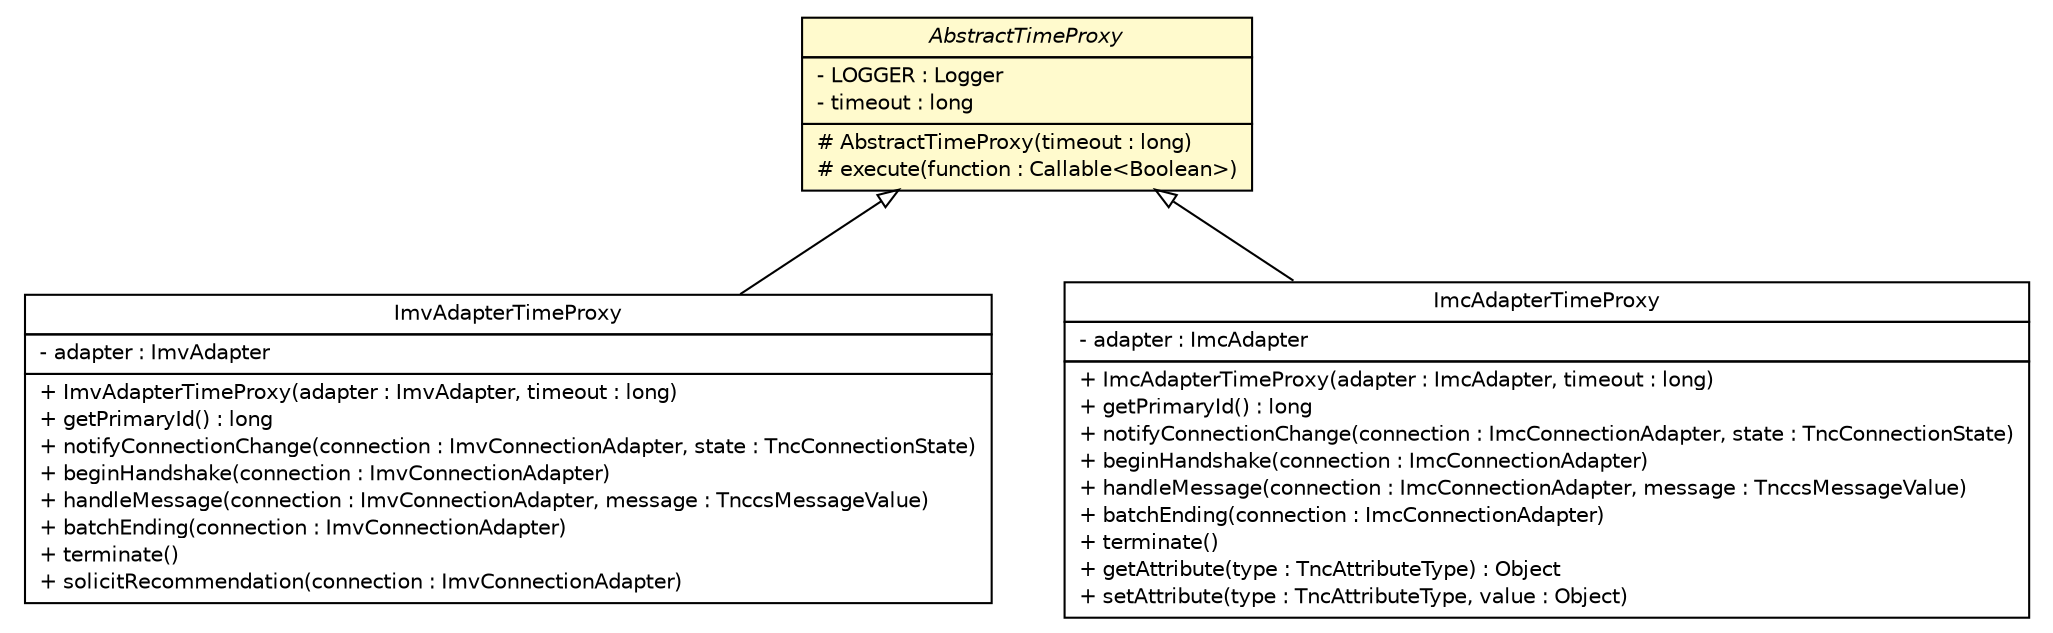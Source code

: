 #!/usr/local/bin/dot
#
# Class diagram 
# Generated by UMLGraph version R5_6 (http://www.umlgraph.org/)
#

digraph G {
	edge [fontname="Helvetica",fontsize=10,labelfontname="Helvetica",labelfontsize=10];
	node [fontname="Helvetica",fontsize=10,shape=plaintext];
	nodesep=0.25;
	ranksep=0.5;
	// de.hsbremen.tc.tnc.tnccs.adapter.im.ImvAdapterTimeProxy
	c5741 [label=<<table title="de.hsbremen.tc.tnc.tnccs.adapter.im.ImvAdapterTimeProxy" border="0" cellborder="1" cellspacing="0" cellpadding="2" port="p" href="./ImvAdapterTimeProxy.html">
		<tr><td><table border="0" cellspacing="0" cellpadding="1">
<tr><td align="center" balign="center"> ImvAdapterTimeProxy </td></tr>
		</table></td></tr>
		<tr><td><table border="0" cellspacing="0" cellpadding="1">
<tr><td align="left" balign="left"> - adapter : ImvAdapter </td></tr>
		</table></td></tr>
		<tr><td><table border="0" cellspacing="0" cellpadding="1">
<tr><td align="left" balign="left"> + ImvAdapterTimeProxy(adapter : ImvAdapter, timeout : long) </td></tr>
<tr><td align="left" balign="left"> + getPrimaryId() : long </td></tr>
<tr><td align="left" balign="left"> + notifyConnectionChange(connection : ImvConnectionAdapter, state : TncConnectionState) </td></tr>
<tr><td align="left" balign="left"> + beginHandshake(connection : ImvConnectionAdapter) </td></tr>
<tr><td align="left" balign="left"> + handleMessage(connection : ImvConnectionAdapter, message : TnccsMessageValue) </td></tr>
<tr><td align="left" balign="left"> + batchEnding(connection : ImvConnectionAdapter) </td></tr>
<tr><td align="left" balign="left"> + terminate() </td></tr>
<tr><td align="left" balign="left"> + solicitRecommendation(connection : ImvConnectionAdapter) </td></tr>
		</table></td></tr>
		</table>>, URL="./ImvAdapterTimeProxy.html", fontname="Helvetica", fontcolor="black", fontsize=10.0];
	// de.hsbremen.tc.tnc.tnccs.adapter.im.ImcAdapterTimeProxy
	c5742 [label=<<table title="de.hsbremen.tc.tnc.tnccs.adapter.im.ImcAdapterTimeProxy" border="0" cellborder="1" cellspacing="0" cellpadding="2" port="p" href="./ImcAdapterTimeProxy.html">
		<tr><td><table border="0" cellspacing="0" cellpadding="1">
<tr><td align="center" balign="center"> ImcAdapterTimeProxy </td></tr>
		</table></td></tr>
		<tr><td><table border="0" cellspacing="0" cellpadding="1">
<tr><td align="left" balign="left"> - adapter : ImcAdapter </td></tr>
		</table></td></tr>
		<tr><td><table border="0" cellspacing="0" cellpadding="1">
<tr><td align="left" balign="left"> + ImcAdapterTimeProxy(adapter : ImcAdapter, timeout : long) </td></tr>
<tr><td align="left" balign="left"> + getPrimaryId() : long </td></tr>
<tr><td align="left" balign="left"> + notifyConnectionChange(connection : ImcConnectionAdapter, state : TncConnectionState) </td></tr>
<tr><td align="left" balign="left"> + beginHandshake(connection : ImcConnectionAdapter) </td></tr>
<tr><td align="left" balign="left"> + handleMessage(connection : ImcConnectionAdapter, message : TnccsMessageValue) </td></tr>
<tr><td align="left" balign="left"> + batchEnding(connection : ImcConnectionAdapter) </td></tr>
<tr><td align="left" balign="left"> + terminate() </td></tr>
<tr><td align="left" balign="left"> + getAttribute(type : TncAttributeType) : Object </td></tr>
<tr><td align="left" balign="left"> + setAttribute(type : TncAttributeType, value : Object) </td></tr>
		</table></td></tr>
		</table>>, URL="./ImcAdapterTimeProxy.html", fontname="Helvetica", fontcolor="black", fontsize=10.0];
	// de.hsbremen.tc.tnc.tnccs.adapter.im.AbstractTimeProxy
	c5751 [label=<<table title="de.hsbremen.tc.tnc.tnccs.adapter.im.AbstractTimeProxy" border="0" cellborder="1" cellspacing="0" cellpadding="2" port="p" bgcolor="lemonChiffon" href="./AbstractTimeProxy.html">
		<tr><td><table border="0" cellspacing="0" cellpadding="1">
<tr><td align="center" balign="center"><font face="Helvetica-Oblique"> AbstractTimeProxy </font></td></tr>
		</table></td></tr>
		<tr><td><table border="0" cellspacing="0" cellpadding="1">
<tr><td align="left" balign="left"> - LOGGER : Logger </td></tr>
<tr><td align="left" balign="left"> - timeout : long </td></tr>
		</table></td></tr>
		<tr><td><table border="0" cellspacing="0" cellpadding="1">
<tr><td align="left" balign="left"> # AbstractTimeProxy(timeout : long) </td></tr>
<tr><td align="left" balign="left"> # execute(function : Callable&lt;Boolean&gt;) </td></tr>
		</table></td></tr>
		</table>>, URL="./AbstractTimeProxy.html", fontname="Helvetica", fontcolor="black", fontsize=10.0];
	//de.hsbremen.tc.tnc.tnccs.adapter.im.ImvAdapterTimeProxy extends de.hsbremen.tc.tnc.tnccs.adapter.im.AbstractTimeProxy
	c5751:p -> c5741:p [dir=back,arrowtail=empty];
	//de.hsbremen.tc.tnc.tnccs.adapter.im.ImcAdapterTimeProxy extends de.hsbremen.tc.tnc.tnccs.adapter.im.AbstractTimeProxy
	c5751:p -> c5742:p [dir=back,arrowtail=empty];
}

